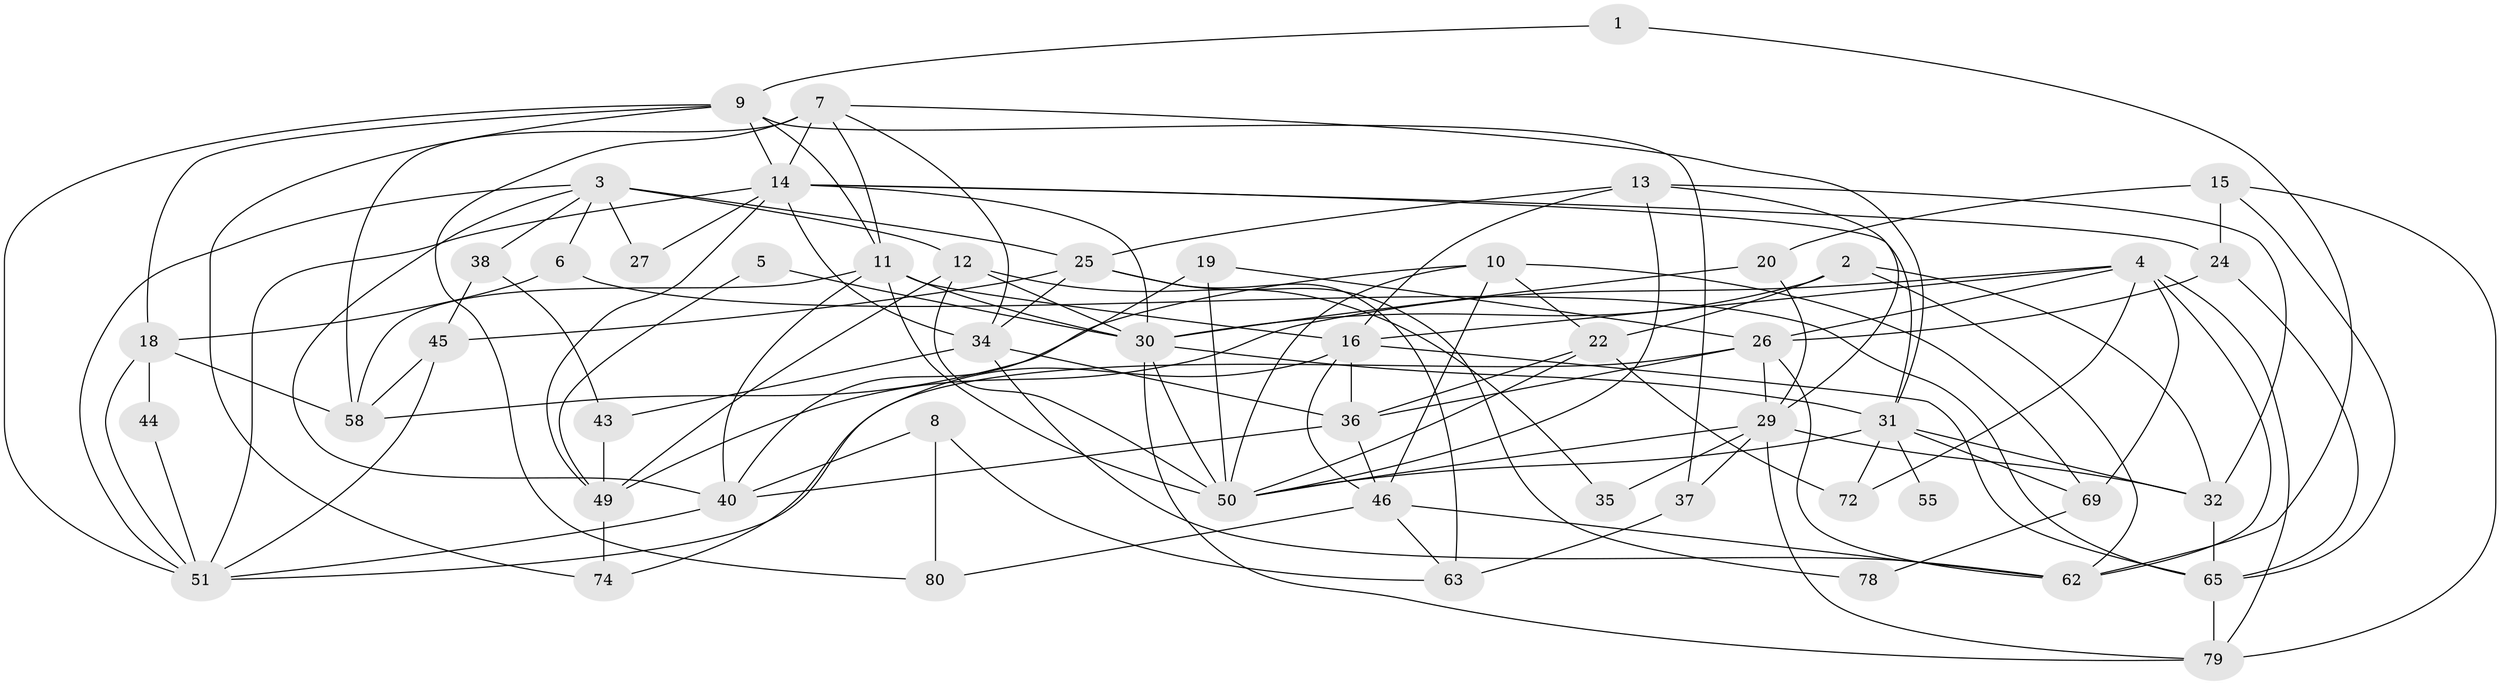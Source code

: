 // original degree distribution, {2: 0.12345679012345678, 3: 0.25925925925925924, 7: 0.012345679012345678, 5: 0.24691358024691357, 4: 0.25925925925925924, 6: 0.08641975308641975, 8: 0.012345679012345678}
// Generated by graph-tools (version 1.1) at 2025/41/03/06/25 10:41:57]
// undirected, 52 vertices, 127 edges
graph export_dot {
graph [start="1"]
  node [color=gray90,style=filled];
  1;
  2 [super="+33"];
  3 [super="+73"];
  4 [super="+41"];
  5;
  6;
  7 [super="+21"];
  8;
  9 [super="+53"];
  10 [super="+68"];
  11 [super="+52"];
  12;
  13 [super="+28"];
  14 [super="+76"];
  15 [super="+17"];
  16 [super="+23"];
  18 [super="+60"];
  19;
  20;
  22 [super="+67"];
  24;
  25 [super="+57"];
  26 [super="+39"];
  27;
  29 [super="+71"];
  30 [super="+48"];
  31 [super="+70"];
  32;
  34 [super="+54"];
  35;
  36;
  37;
  38;
  40 [super="+42"];
  43 [super="+47"];
  44;
  45 [super="+75"];
  46 [super="+61"];
  49 [super="+81"];
  50 [super="+59"];
  51 [super="+56"];
  55;
  58 [super="+77"];
  62 [super="+64"];
  63;
  65 [super="+66"];
  69;
  72;
  74;
  78;
  79;
  80;
  1 -- 9;
  1 -- 62;
  2 -- 32;
  2 -- 30;
  2 -- 62;
  2 -- 22;
  3 -- 6;
  3 -- 12;
  3 -- 27;
  3 -- 40;
  3 -- 25 [weight=2];
  3 -- 38;
  3 -- 51;
  4 -- 62;
  4 -- 69;
  4 -- 26;
  4 -- 49;
  4 -- 72;
  4 -- 79;
  4 -- 16;
  5 -- 49;
  5 -- 30;
  6 -- 18;
  6 -- 65;
  7 -- 31;
  7 -- 80;
  7 -- 58 [weight=2];
  7 -- 14;
  7 -- 11;
  7 -- 34;
  8 -- 80;
  8 -- 63;
  8 -- 40;
  9 -- 74;
  9 -- 14;
  9 -- 18;
  9 -- 11;
  9 -- 37;
  9 -- 51;
  10 -- 69;
  10 -- 50;
  10 -- 58;
  10 -- 22;
  10 -- 46;
  11 -- 58;
  11 -- 50 [weight=2];
  11 -- 30;
  11 -- 16;
  11 -- 40;
  12 -- 30;
  12 -- 35;
  12 -- 49;
  12 -- 50;
  13 -- 32;
  13 -- 25;
  13 -- 29;
  13 -- 16;
  13 -- 50;
  14 -- 34;
  14 -- 49;
  14 -- 51;
  14 -- 31;
  14 -- 30;
  14 -- 24;
  14 -- 27;
  15 -- 79;
  15 -- 20 [weight=2];
  15 -- 65;
  15 -- 24;
  16 -- 36;
  16 -- 65;
  16 -- 74;
  16 -- 46;
  18 -- 44;
  18 -- 58;
  18 -- 51;
  19 -- 50;
  19 -- 40;
  19 -- 26;
  20 -- 30;
  20 -- 29;
  22 -- 72;
  22 -- 36;
  22 -- 50;
  24 -- 26;
  24 -- 65;
  25 -- 63;
  25 -- 78;
  25 -- 45;
  25 -- 34;
  26 -- 29;
  26 -- 36;
  26 -- 51;
  26 -- 62;
  29 -- 32;
  29 -- 35;
  29 -- 37;
  29 -- 79;
  29 -- 50;
  30 -- 50;
  30 -- 79;
  30 -- 31;
  31 -- 55 [weight=2];
  31 -- 72;
  31 -- 32;
  31 -- 69;
  31 -- 50;
  32 -- 65;
  34 -- 36;
  34 -- 62;
  34 -- 43;
  36 -- 40;
  36 -- 46;
  37 -- 63;
  38 -- 45;
  38 -- 43;
  40 -- 51;
  43 -- 49;
  44 -- 51;
  45 -- 58;
  45 -- 51;
  46 -- 63;
  46 -- 62;
  46 -- 80;
  49 -- 74;
  65 -- 79;
  69 -- 78;
}
